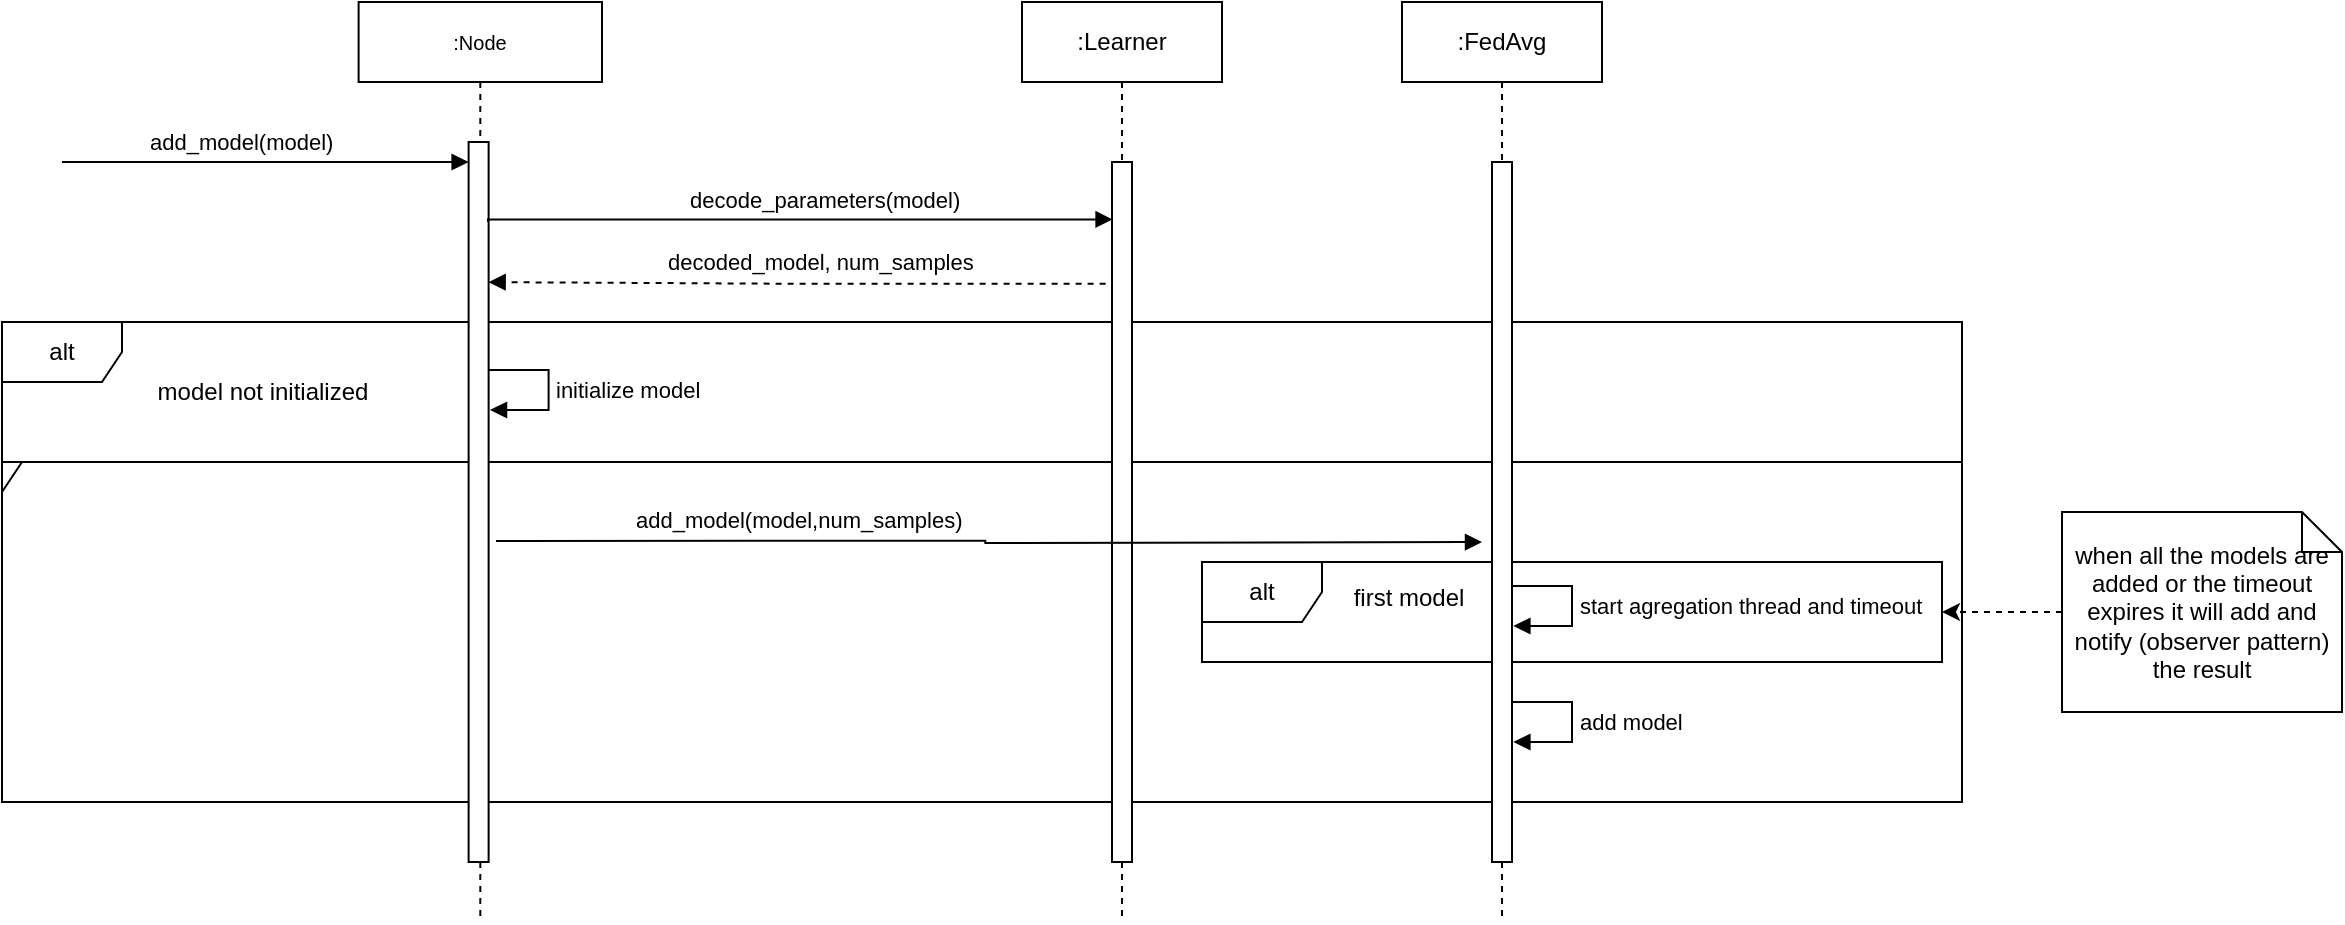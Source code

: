 <mxfile version="19.0.3" type="device"><diagram id="kgpKYQtTHZ0yAKxKKP6v" name="Page-1"><mxGraphModel dx="1607" dy="1680" grid="1" gridSize="10" guides="1" tooltips="1" connect="1" arrows="1" fold="1" page="1" pageScale="1" pageWidth="850" pageHeight="1100" math="0" shadow="0"><root><mxCell id="0"/><mxCell id="1" parent="0"/><mxCell id="WOhV_izWG0dfdHpndRlg-4" value="" style="shape=umlFrame;whiteSpace=wrap;html=1;width=10;height=15;" vertex="1" parent="1"><mxGeometry x="-530" y="150" width="980" height="170" as="geometry"/></mxCell><mxCell id="WOhV_izWG0dfdHpndRlg-23" value="alt" style="shape=umlFrame;whiteSpace=wrap;html=1;" vertex="1" parent="1"><mxGeometry x="70" y="200" width="370" height="50" as="geometry"/></mxCell><mxCell id="WOhV_izWG0dfdHpndRlg-7" value="alt" style="shape=umlFrame;whiteSpace=wrap;html=1;" vertex="1" parent="1"><mxGeometry x="-530" y="80" width="980" height="70" as="geometry"/></mxCell><mxCell id="GVcZCmddPAREoPp4WcAb-7" value="&lt;font style=&quot;font-size: 10px;&quot;&gt;:Node&lt;/font&gt;" style="shape=umlLifeline;perimeter=lifelinePerimeter;whiteSpace=wrap;html=1;container=1;collapsible=0;recursiveResize=0;outlineConnect=0;fontSize=9;" parent="1" vertex="1"><mxGeometry x="-351.69" y="-80" width="121.69" height="460" as="geometry"/></mxCell><mxCell id="GVcZCmddPAREoPp4WcAb-8" value="" style="html=1;points=[];perimeter=orthogonalPerimeter;fontSize=10;" parent="GVcZCmddPAREoPp4WcAb-7" vertex="1"><mxGeometry x="55" y="70" width="10" height="360" as="geometry"/></mxCell><mxCell id="GVcZCmddPAREoPp4WcAb-16" value="add_model(model)" style="edgeStyle=orthogonalEdgeStyle;html=1;align=left;spacingLeft=2;endArrow=block;rounded=0;entryX=0.002;entryY=0.448;entryDx=0;entryDy=0;entryPerimeter=0;" parent="GVcZCmddPAREoPp4WcAb-7" edge="1"><mxGeometry x="-0.607" y="10" relative="1" as="geometry"><mxPoint x="-148.31" y="80" as="sourcePoint"/><Array as="points"><mxPoint x="-148" y="80"/><mxPoint x="-148" y="80"/></Array><mxPoint x="55.0" y="80.0" as="targetPoint"/><mxPoint as="offset"/></mxGeometry></mxCell><mxCell id="GVcZCmddPAREoPp4WcAb-26" value="decode_parameters(model)" style="edgeStyle=orthogonalEdgeStyle;html=1;align=left;spacingLeft=2;endArrow=block;rounded=0;entryX=0.029;entryY=0.082;entryDx=0;entryDy=0;entryPerimeter=0;" parent="1" target="WOhV_izWG0dfdHpndRlg-14" edge="1"><mxGeometry x="-0.373" y="10" relative="1" as="geometry"><mxPoint x="-287" y="30" as="sourcePoint"/><Array as="points"><mxPoint x="-287" y="29"/></Array><mxPoint x="224.33" y="79.67" as="targetPoint"/><mxPoint as="offset"/></mxGeometry></mxCell><mxCell id="WOhV_izWG0dfdHpndRlg-3" value="model not initialized" style="text;html=1;align=center;verticalAlign=middle;resizable=0;points=[];autosize=1;strokeColor=none;fillColor=none;" vertex="1" parent="1"><mxGeometry x="-460" y="105" width="120" height="20" as="geometry"/></mxCell><mxCell id="WOhV_izWG0dfdHpndRlg-13" value=":Learner" style="shape=umlLifeline;perimeter=lifelinePerimeter;whiteSpace=wrap;html=1;container=1;collapsible=0;recursiveResize=0;outlineConnect=0;" vertex="1" parent="1"><mxGeometry x="-20" y="-80" width="100" height="460" as="geometry"/></mxCell><mxCell id="WOhV_izWG0dfdHpndRlg-14" value="" style="html=1;points=[];perimeter=orthogonalPerimeter;fontSize=10;" vertex="1" parent="WOhV_izWG0dfdHpndRlg-13"><mxGeometry x="45" y="80" width="10" height="350" as="geometry"/></mxCell><mxCell id="WOhV_izWG0dfdHpndRlg-15" value="decoded_model, num_samples" style="edgeStyle=orthogonalEdgeStyle;html=1;align=left;spacingLeft=2;endArrow=block;rounded=0;entryX=0.5;entryY=0.143;entryDx=0;entryDy=0;entryPerimeter=0;exitX=-0.32;exitY=0.174;exitDx=0;exitDy=0;exitPerimeter=0;dashed=1;" edge="1" parent="1" source="WOhV_izWG0dfdHpndRlg-14"><mxGeometry x="0.444" y="-10" relative="1" as="geometry"><mxPoint x="28.69" y="51.94" as="sourcePoint"/><Array as="points"/><mxPoint x="-286.69" y="60.07" as="targetPoint"/><mxPoint as="offset"/></mxGeometry></mxCell><mxCell id="WOhV_izWG0dfdHpndRlg-16" value=":FedAvg" style="shape=umlLifeline;perimeter=lifelinePerimeter;whiteSpace=wrap;html=1;container=1;collapsible=0;recursiveResize=0;outlineConnect=0;" vertex="1" parent="1"><mxGeometry x="170" y="-80" width="100" height="460" as="geometry"/></mxCell><mxCell id="WOhV_izWG0dfdHpndRlg-17" value="" style="html=1;points=[];perimeter=orthogonalPerimeter;fontSize=10;" vertex="1" parent="WOhV_izWG0dfdHpndRlg-16"><mxGeometry x="45" y="80" width="10" height="350" as="geometry"/></mxCell><mxCell id="WOhV_izWG0dfdHpndRlg-24" value="first model" style="text;html=1;align=center;verticalAlign=middle;resizable=0;points=[];autosize=1;strokeColor=none;fillColor=none;" vertex="1" parent="WOhV_izWG0dfdHpndRlg-16"><mxGeometry x="-32" y="288" width="70" height="20" as="geometry"/></mxCell><mxCell id="WOhV_izWG0dfdHpndRlg-6" value="add model" style="edgeStyle=orthogonalEdgeStyle;html=1;align=left;spacingLeft=2;endArrow=block;rounded=0;" edge="1" parent="WOhV_izWG0dfdHpndRlg-16"><mxGeometry relative="1" as="geometry"><mxPoint x="55" y="350" as="sourcePoint"/><Array as="points"><mxPoint x="85" y="350"/></Array><mxPoint x="55.69" y="370" as="targetPoint"/></mxGeometry></mxCell><mxCell id="WOhV_izWG0dfdHpndRlg-18" value="add_model(model,num_samples)" style="edgeStyle=orthogonalEdgeStyle;html=1;align=left;spacingLeft=2;endArrow=block;rounded=0;exitX=1.369;exitY=0.554;exitDx=0;exitDy=0;exitPerimeter=0;" edge="1" parent="1" source="GVcZCmddPAREoPp4WcAb-8"><mxGeometry x="-0.732" y="10" relative="1" as="geometry"><mxPoint x="-280" y="190.6" as="sourcePoint"/><Array as="points"/><mxPoint x="210" y="190" as="targetPoint"/><mxPoint as="offset"/></mxGeometry></mxCell><mxCell id="WOhV_izWG0dfdHpndRlg-19" value="start agregation thread and timeout" style="edgeStyle=orthogonalEdgeStyle;html=1;align=left;spacingLeft=2;endArrow=block;rounded=0;" edge="1" parent="1"><mxGeometry relative="1" as="geometry"><mxPoint x="225.0" y="212" as="sourcePoint"/><Array as="points"><mxPoint x="255" y="212"/></Array><mxPoint x="225.69" y="232" as="targetPoint"/></mxGeometry></mxCell><mxCell id="WOhV_izWG0dfdHpndRlg-26" style="edgeStyle=orthogonalEdgeStyle;rounded=0;orthogonalLoop=1;jettySize=auto;html=1;dashed=1;" edge="1" parent="1" source="WOhV_izWG0dfdHpndRlg-25" target="WOhV_izWG0dfdHpndRlg-23"><mxGeometry relative="1" as="geometry"/></mxCell><mxCell id="WOhV_izWG0dfdHpndRlg-25" value="when all the models are added or the timeout expires it will add and notify (observer pattern) the result" style="shape=note;size=20;whiteSpace=wrap;html=1;" vertex="1" parent="1"><mxGeometry x="500" y="175" width="140" height="100" as="geometry"/></mxCell><mxCell id="WOhV_izWG0dfdHpndRlg-27" value="initialize model" style="edgeStyle=orthogonalEdgeStyle;html=1;align=left;spacingLeft=2;endArrow=block;rounded=0;" edge="1" parent="1"><mxGeometry relative="1" as="geometry"><mxPoint x="-286.69" y="104" as="sourcePoint"/><Array as="points"><mxPoint x="-256.69" y="104"/></Array><mxPoint x="-286" y="124" as="targetPoint"/></mxGeometry></mxCell></root></mxGraphModel></diagram></mxfile>